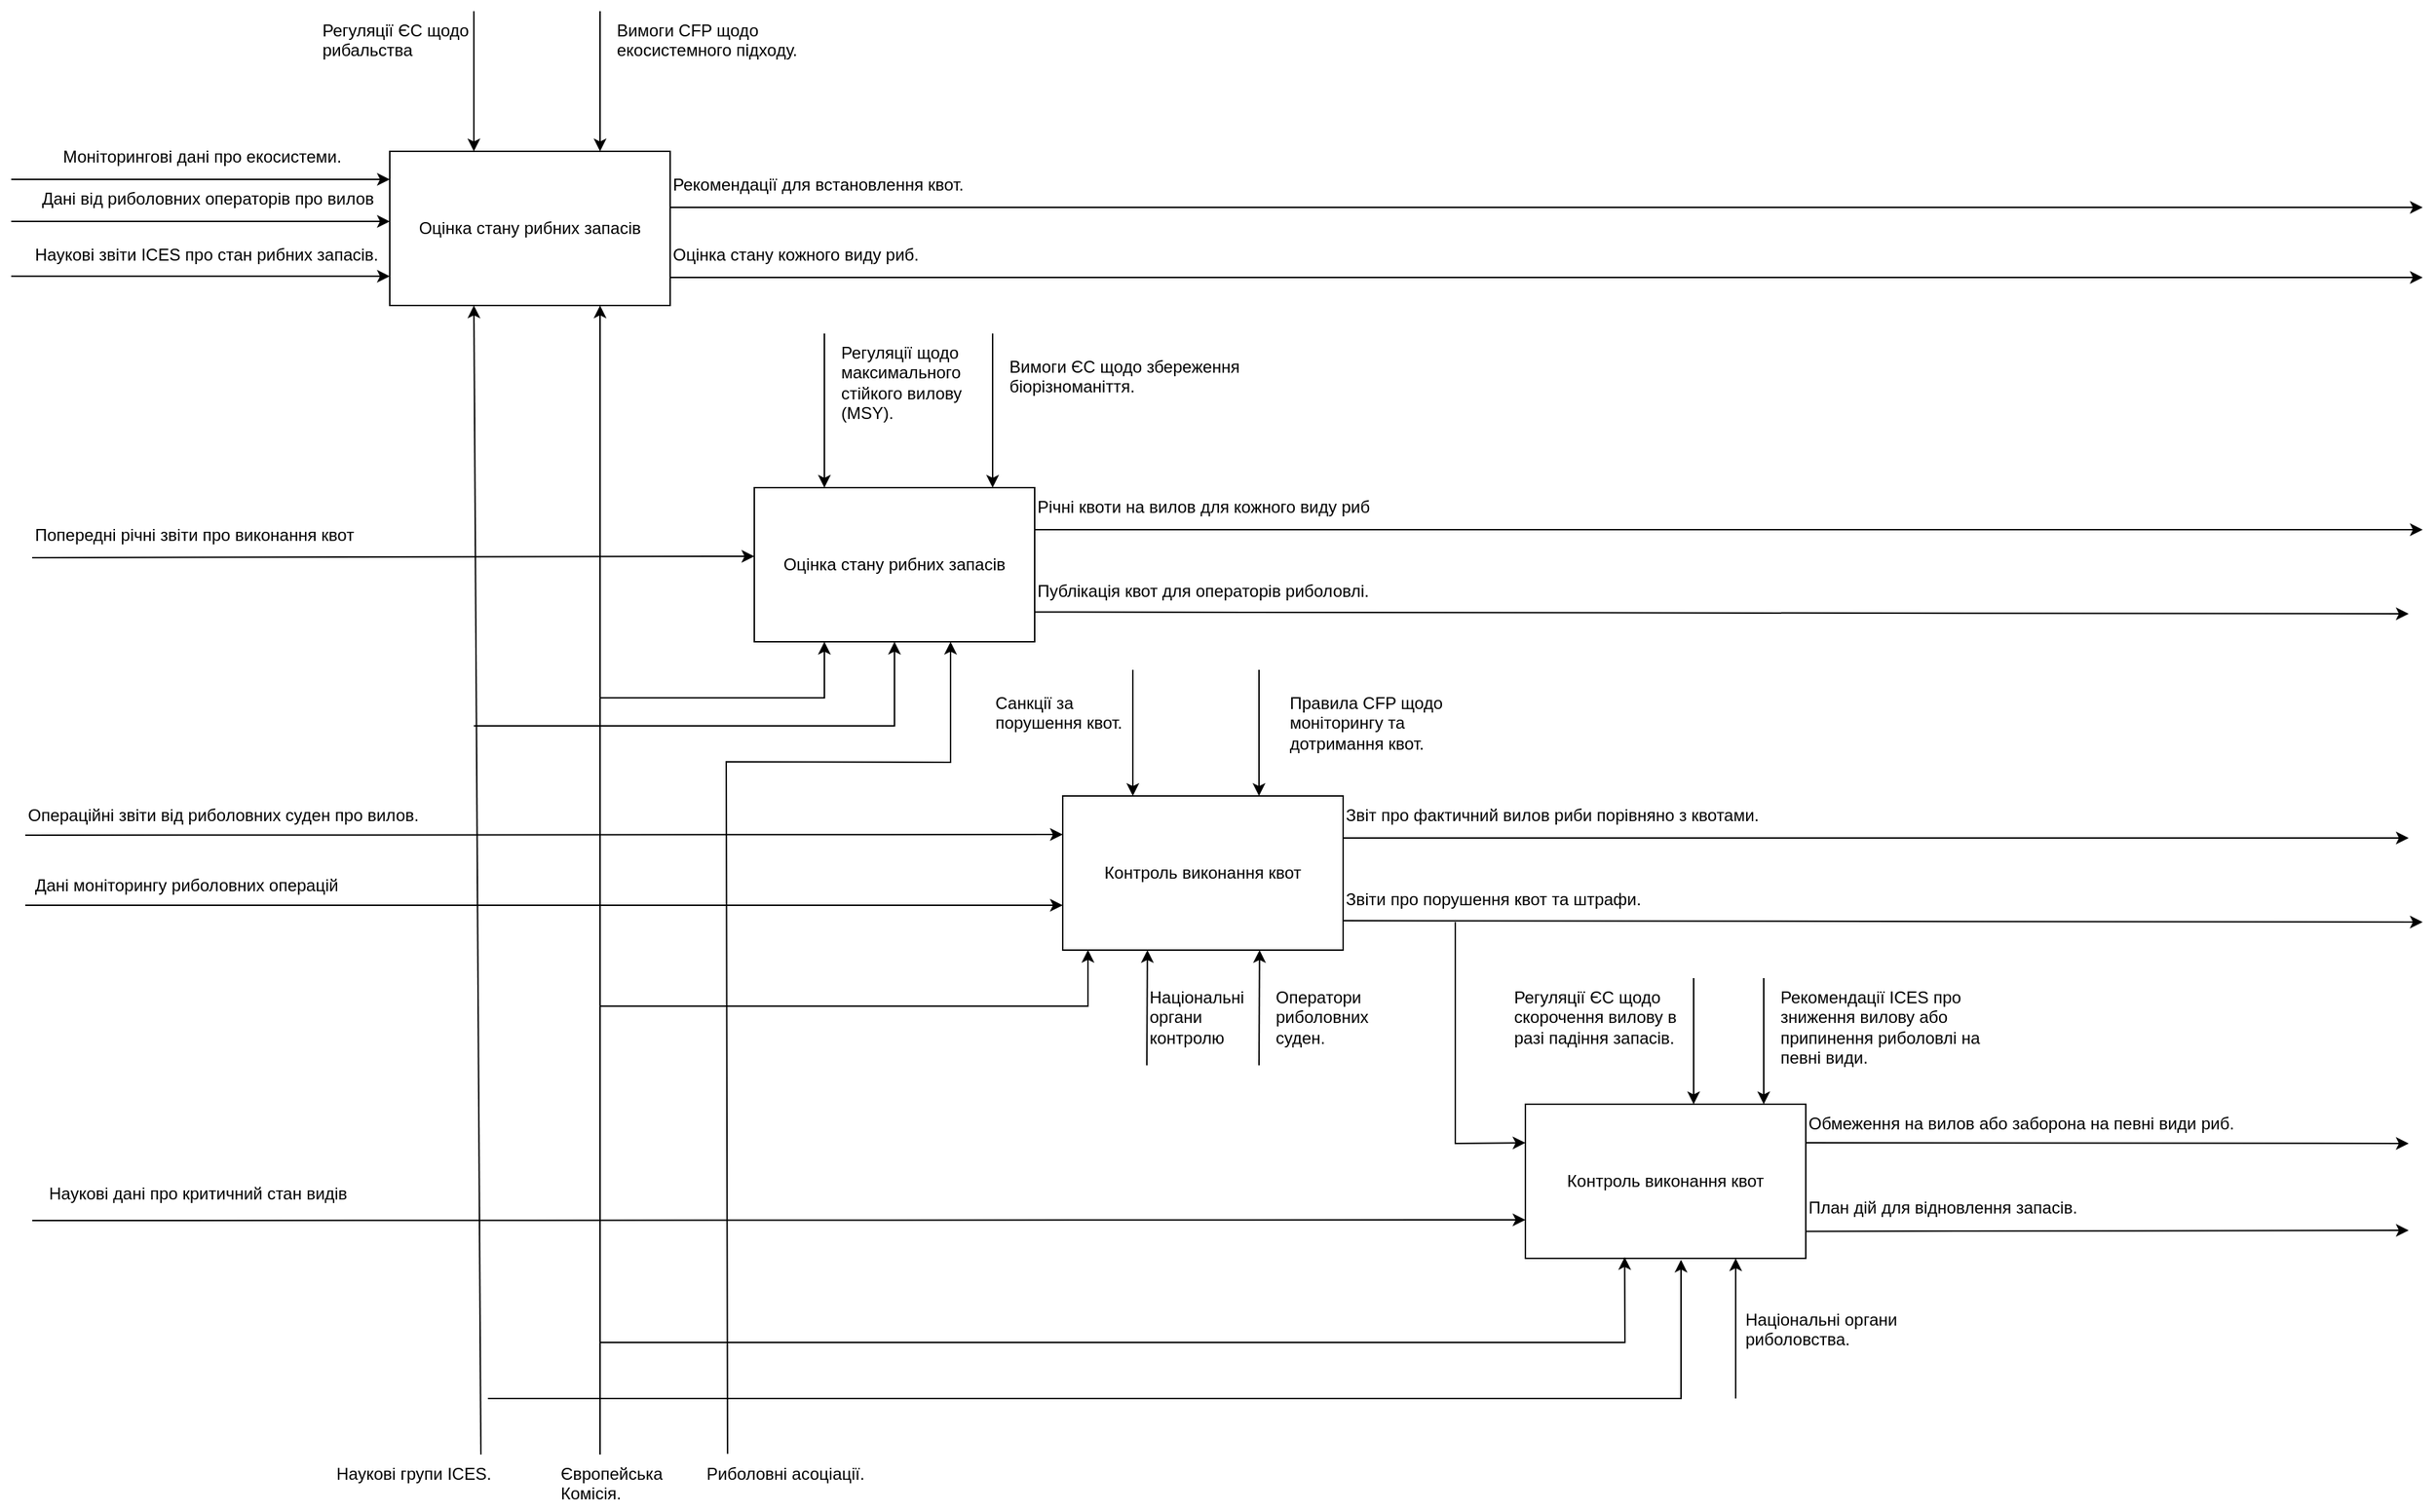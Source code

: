<mxfile version="24.7.17">
  <diagram name="Страница — 1" id="MCvj6oWAHscRe0fjEDmr">
    <mxGraphModel dx="3452" dy="1413" grid="1" gridSize="10" guides="1" tooltips="1" connect="1" arrows="1" fold="1" page="1" pageScale="1" pageWidth="827" pageHeight="1169" math="0" shadow="0">
      <root>
        <mxCell id="0" />
        <mxCell id="1" parent="0" />
        <mxCell id="kb4GdaJpfkRZCUJfxJcu-1" value="&lt;div&gt;&lt;div&gt;Оцінка стану рибних запасів&lt;/div&gt;&lt;/div&gt;" style="rounded=0;whiteSpace=wrap;html=1;" vertex="1" parent="1">
          <mxGeometry x="120" y="110" width="200" height="110" as="geometry" />
        </mxCell>
        <mxCell id="kb4GdaJpfkRZCUJfxJcu-2" value="" style="endArrow=classic;html=1;rounded=0;entryX=0;entryY=0.25;entryDx=0;entryDy=0;" edge="1" parent="1">
          <mxGeometry width="50" height="50" relative="1" as="geometry">
            <mxPoint x="-150" y="199.13" as="sourcePoint" />
            <mxPoint x="120" y="199.13" as="targetPoint" />
          </mxGeometry>
        </mxCell>
        <mxCell id="kb4GdaJpfkRZCUJfxJcu-3" value="" style="endArrow=classic;html=1;rounded=0;entryX=0;entryY=0.25;entryDx=0;entryDy=0;" edge="1" parent="1">
          <mxGeometry width="50" height="50" relative="1" as="geometry">
            <mxPoint x="-150" y="160" as="sourcePoint" />
            <mxPoint x="120" y="160" as="targetPoint" />
          </mxGeometry>
        </mxCell>
        <mxCell id="kb4GdaJpfkRZCUJfxJcu-4" value="" style="endArrow=classic;html=1;rounded=0;entryX=0;entryY=0.25;entryDx=0;entryDy=0;" edge="1" parent="1">
          <mxGeometry width="50" height="50" relative="1" as="geometry">
            <mxPoint x="-150" y="130" as="sourcePoint" />
            <mxPoint x="120" y="130" as="targetPoint" />
          </mxGeometry>
        </mxCell>
        <mxCell id="kb4GdaJpfkRZCUJfxJcu-5" value="Наукові звіти ICES про стан рибних запасів." style="text;whiteSpace=wrap;html=1;" vertex="1" parent="1">
          <mxGeometry x="-135" y="170" width="280" height="20" as="geometry" />
        </mxCell>
        <mxCell id="kb4GdaJpfkRZCUJfxJcu-7" value="Дані від риболовних операторів про вилов&amp;nbsp;&lt;div&gt;&lt;br&gt;&lt;/div&gt;" style="text;whiteSpace=wrap;html=1;" vertex="1" parent="1">
          <mxGeometry x="-130" y="130" width="260" height="20" as="geometry" />
        </mxCell>
        <mxCell id="kb4GdaJpfkRZCUJfxJcu-8" value="Моніторингові дані про екосистеми." style="text;whiteSpace=wrap;html=1;" vertex="1" parent="1">
          <mxGeometry x="-115" y="100" width="230" height="40" as="geometry" />
        </mxCell>
        <mxCell id="kb4GdaJpfkRZCUJfxJcu-10" value="" style="endArrow=classic;html=1;rounded=0;entryX=0.25;entryY=0;entryDx=0;entryDy=0;" edge="1" parent="1">
          <mxGeometry width="50" height="50" relative="1" as="geometry">
            <mxPoint x="180" y="10" as="sourcePoint" />
            <mxPoint x="180.0" y="110" as="targetPoint" />
          </mxGeometry>
        </mxCell>
        <mxCell id="kb4GdaJpfkRZCUJfxJcu-11" value="Регуляції ЄС щодо рибальства" style="text;whiteSpace=wrap;html=1;" vertex="1" parent="1">
          <mxGeometry x="70" y="10" width="130" height="40" as="geometry" />
        </mxCell>
        <mxCell id="kb4GdaJpfkRZCUJfxJcu-12" value="" style="endArrow=classic;html=1;rounded=0;entryX=0.25;entryY=0;entryDx=0;entryDy=0;" edge="1" parent="1">
          <mxGeometry width="50" height="50" relative="1" as="geometry">
            <mxPoint x="270" y="10" as="sourcePoint" />
            <mxPoint x="270" y="110" as="targetPoint" />
          </mxGeometry>
        </mxCell>
        <mxCell id="kb4GdaJpfkRZCUJfxJcu-14" value="Вимоги CFP щодо екосистемного підходу." style="text;whiteSpace=wrap;html=1;" vertex="1" parent="1">
          <mxGeometry x="280" y="10" width="150" height="40" as="geometry" />
        </mxCell>
        <mxCell id="kb4GdaJpfkRZCUJfxJcu-18" value="Оцінка стану кожного виду риб." style="text;whiteSpace=wrap;html=1;" vertex="1" parent="1">
          <mxGeometry x="320" y="170" width="180" height="40" as="geometry" />
        </mxCell>
        <mxCell id="kb4GdaJpfkRZCUJfxJcu-19" value="Рекомендації для встановлення квот." style="text;whiteSpace=wrap;html=1;" vertex="1" parent="1">
          <mxGeometry x="320" y="120" width="240" height="40" as="geometry" />
        </mxCell>
        <mxCell id="kb4GdaJpfkRZCUJfxJcu-20" value="" style="endArrow=classic;html=1;rounded=0;entryX=0.25;entryY=0;entryDx=0;entryDy=0;exitX=0.75;exitY=0;exitDx=0;exitDy=0;" edge="1" parent="1" source="kb4GdaJpfkRZCUJfxJcu-22">
          <mxGeometry width="50" height="50" relative="1" as="geometry">
            <mxPoint x="180" y="1024.174" as="sourcePoint" />
            <mxPoint x="180" y="220" as="targetPoint" />
          </mxGeometry>
        </mxCell>
        <mxCell id="kb4GdaJpfkRZCUJfxJcu-21" value="" style="endArrow=classic;html=1;rounded=0;entryX=0.25;entryY=0;entryDx=0;entryDy=0;" edge="1" parent="1">
          <mxGeometry width="50" height="50" relative="1" as="geometry">
            <mxPoint x="270" y="1040" as="sourcePoint" />
            <mxPoint x="270" y="220" as="targetPoint" />
          </mxGeometry>
        </mxCell>
        <mxCell id="kb4GdaJpfkRZCUJfxJcu-22" value="Наукові групи ICES." style="text;whiteSpace=wrap;html=1;" vertex="1" parent="1">
          <mxGeometry x="80" y="1040" width="140" height="40" as="geometry" />
        </mxCell>
        <mxCell id="kb4GdaJpfkRZCUJfxJcu-23" value="Європейська Комісія." style="text;whiteSpace=wrap;html=1;" vertex="1" parent="1">
          <mxGeometry x="240" y="1040" width="90" height="40" as="geometry" />
        </mxCell>
        <mxCell id="kb4GdaJpfkRZCUJfxJcu-24" value="&lt;div&gt;&lt;div&gt;Оцінка стану рибних запасів&lt;/div&gt;&lt;/div&gt;" style="rounded=0;whiteSpace=wrap;html=1;" vertex="1" parent="1">
          <mxGeometry x="380" y="350" width="200" height="110" as="geometry" />
        </mxCell>
        <mxCell id="kb4GdaJpfkRZCUJfxJcu-29" value="" style="endArrow=classic;html=1;rounded=0;exitX=0;exitY=0.75;exitDx=0;exitDy=0;" edge="1" parent="1" source="kb4GdaJpfkRZCUJfxJcu-30">
          <mxGeometry width="50" height="50" relative="1" as="geometry">
            <mxPoint x="290" y="400" as="sourcePoint" />
            <mxPoint x="380" y="399" as="targetPoint" />
          </mxGeometry>
        </mxCell>
        <mxCell id="kb4GdaJpfkRZCUJfxJcu-30" value="Попередні річні звіти про виконання квот" style="text;whiteSpace=wrap;html=1;" vertex="1" parent="1">
          <mxGeometry x="-135" y="370" width="260" height="40" as="geometry" />
        </mxCell>
        <mxCell id="kb4GdaJpfkRZCUJfxJcu-31" value="" style="endArrow=classic;html=1;rounded=0;exitX=1;exitY=0.25;exitDx=0;exitDy=0;" edge="1" parent="1">
          <mxGeometry width="50" height="50" relative="1" as="geometry">
            <mxPoint x="320" y="150" as="sourcePoint" />
            <mxPoint x="1570" y="150" as="targetPoint" />
          </mxGeometry>
        </mxCell>
        <mxCell id="kb4GdaJpfkRZCUJfxJcu-33" value="" style="endArrow=classic;html=1;rounded=0;entryX=0.25;entryY=0;entryDx=0;entryDy=0;" edge="1" parent="1" target="kb4GdaJpfkRZCUJfxJcu-24">
          <mxGeometry width="50" height="50" relative="1" as="geometry">
            <mxPoint x="430" y="240" as="sourcePoint" />
            <mxPoint x="560" y="320" as="targetPoint" />
          </mxGeometry>
        </mxCell>
        <mxCell id="kb4GdaJpfkRZCUJfxJcu-34" value="Регуляції щодо максимального стійкого вилову (MSY)." style="text;whiteSpace=wrap;html=1;" vertex="1" parent="1">
          <mxGeometry x="440" y="240" width="100" height="40" as="geometry" />
        </mxCell>
        <mxCell id="kb4GdaJpfkRZCUJfxJcu-35" value="Вимоги ЄС щодо збереження біорізноманіття." style="text;whiteSpace=wrap;html=1;" vertex="1" parent="1">
          <mxGeometry x="560" y="250" width="170" height="40" as="geometry" />
        </mxCell>
        <mxCell id="kb4GdaJpfkRZCUJfxJcu-36" value="" style="endArrow=classic;html=1;rounded=0;entryX=0.25;entryY=0;entryDx=0;entryDy=0;" edge="1" parent="1">
          <mxGeometry width="50" height="50" relative="1" as="geometry">
            <mxPoint x="550" y="240" as="sourcePoint" />
            <mxPoint x="550" y="350" as="targetPoint" />
          </mxGeometry>
        </mxCell>
        <mxCell id="kb4GdaJpfkRZCUJfxJcu-38" value="" style="endArrow=classic;html=1;rounded=0;entryX=0.25;entryY=1;entryDx=0;entryDy=0;" edge="1" parent="1" target="kb4GdaJpfkRZCUJfxJcu-24">
          <mxGeometry width="50" height="50" relative="1" as="geometry">
            <mxPoint x="270" y="500" as="sourcePoint" />
            <mxPoint x="480" y="570" as="targetPoint" />
            <Array as="points">
              <mxPoint x="350" y="500" />
              <mxPoint x="430" y="500" />
            </Array>
          </mxGeometry>
        </mxCell>
        <mxCell id="kb4GdaJpfkRZCUJfxJcu-41" value="Риболовні асоціації." style="text;whiteSpace=wrap;html=1;" vertex="1" parent="1">
          <mxGeometry x="344" y="1040" width="140" height="40" as="geometry" />
        </mxCell>
        <mxCell id="kb4GdaJpfkRZCUJfxJcu-45" value="" style="endArrow=classic;html=1;rounded=0;exitX=0;exitY=0.75;exitDx=0;exitDy=0;" edge="1" parent="1" source="kb4GdaJpfkRZCUJfxJcu-18">
          <mxGeometry width="50" height="50" relative="1" as="geometry">
            <mxPoint x="590" y="430" as="sourcePoint" />
            <mxPoint x="1570" y="200" as="targetPoint" />
          </mxGeometry>
        </mxCell>
        <mxCell id="kb4GdaJpfkRZCUJfxJcu-47" value="Річні квоти на вилов для кожного виду риб" style="text;whiteSpace=wrap;html=1;" vertex="1" parent="1">
          <mxGeometry x="580" y="350" width="270" height="40" as="geometry" />
        </mxCell>
        <mxCell id="kb4GdaJpfkRZCUJfxJcu-48" value="Публікація квот для операторів риболовлі." style="text;whiteSpace=wrap;html=1;" vertex="1" parent="1">
          <mxGeometry x="580" y="410" width="270" height="40" as="geometry" />
        </mxCell>
        <mxCell id="kb4GdaJpfkRZCUJfxJcu-50" value="" style="endArrow=classic;html=1;rounded=0;exitX=1;exitY=0.5;exitDx=0;exitDy=0;" edge="1" parent="1">
          <mxGeometry width="50" height="50" relative="1" as="geometry">
            <mxPoint x="580" y="380" as="sourcePoint" />
            <mxPoint x="1570" y="380" as="targetPoint" />
          </mxGeometry>
        </mxCell>
        <mxCell id="kb4GdaJpfkRZCUJfxJcu-52" value="" style="endArrow=classic;html=1;rounded=0;exitX=1.002;exitY=0.807;exitDx=0;exitDy=0;exitPerimeter=0;" edge="1" parent="1" source="kb4GdaJpfkRZCUJfxJcu-24">
          <mxGeometry width="50" height="50" relative="1" as="geometry">
            <mxPoint x="430" y="510" as="sourcePoint" />
            <mxPoint x="1560" y="440" as="targetPoint" />
          </mxGeometry>
        </mxCell>
        <mxCell id="kb4GdaJpfkRZCUJfxJcu-55" value="" style="endArrow=classic;html=1;rounded=0;exitX=0.121;exitY=-0.012;exitDx=0;exitDy=0;exitPerimeter=0;" edge="1" parent="1" source="kb4GdaJpfkRZCUJfxJcu-41">
          <mxGeometry width="50" height="50" relative="1" as="geometry">
            <mxPoint x="361" y="1005" as="sourcePoint" />
            <mxPoint x="520" y="460" as="targetPoint" />
            <Array as="points">
              <mxPoint x="360" y="545.68" />
              <mxPoint x="520" y="546" />
              <mxPoint x="520" y="490" />
            </Array>
          </mxGeometry>
        </mxCell>
        <mxCell id="kb4GdaJpfkRZCUJfxJcu-57" value="&lt;div&gt;&lt;div&gt;Контроль виконання квот&lt;/div&gt;&lt;/div&gt;" style="rounded=0;whiteSpace=wrap;html=1;" vertex="1" parent="1">
          <mxGeometry x="600" y="570" width="200" height="110" as="geometry" />
        </mxCell>
        <mxCell id="kb4GdaJpfkRZCUJfxJcu-58" value="" style="endArrow=classic;html=1;rounded=0;entryX=0;entryY=0.25;entryDx=0;entryDy=0;" edge="1" parent="1" target="kb4GdaJpfkRZCUJfxJcu-57">
          <mxGeometry width="50" height="50" relative="1" as="geometry">
            <mxPoint x="-140" y="598" as="sourcePoint" />
            <mxPoint x="530" y="610" as="targetPoint" />
          </mxGeometry>
        </mxCell>
        <mxCell id="kb4GdaJpfkRZCUJfxJcu-59" value="" style="endArrow=classic;html=1;rounded=0;entryX=0;entryY=0.25;entryDx=0;entryDy=0;" edge="1" parent="1">
          <mxGeometry width="50" height="50" relative="1" as="geometry">
            <mxPoint x="-140" y="648" as="sourcePoint" />
            <mxPoint x="600" y="648" as="targetPoint" />
          </mxGeometry>
        </mxCell>
        <mxCell id="kb4GdaJpfkRZCUJfxJcu-60" value="Операційні звіти від риболовних суден про вилов." style="text;whiteSpace=wrap;html=1;" vertex="1" parent="1">
          <mxGeometry x="-140" y="570" width="310" height="40" as="geometry" />
        </mxCell>
        <mxCell id="kb4GdaJpfkRZCUJfxJcu-61" value="Дані моніторингу риболовних операцій" style="text;whiteSpace=wrap;html=1;" vertex="1" parent="1">
          <mxGeometry x="-135" y="620" width="250" height="40" as="geometry" />
        </mxCell>
        <mxCell id="kb4GdaJpfkRZCUJfxJcu-63" value="" style="endArrow=classic;html=1;rounded=0;entryX=0.5;entryY=1;entryDx=0;entryDy=0;" edge="1" parent="1" target="kb4GdaJpfkRZCUJfxJcu-24">
          <mxGeometry width="50" height="50" relative="1" as="geometry">
            <mxPoint x="180" y="520" as="sourcePoint" />
            <mxPoint x="480" y="460" as="targetPoint" />
            <Array as="points">
              <mxPoint x="480" y="520" />
            </Array>
          </mxGeometry>
        </mxCell>
        <mxCell id="kb4GdaJpfkRZCUJfxJcu-65" value="" style="endArrow=classic;html=1;rounded=0;entryX=0.25;entryY=0;entryDx=0;entryDy=0;" edge="1" parent="1" target="kb4GdaJpfkRZCUJfxJcu-57">
          <mxGeometry width="50" height="50" relative="1" as="geometry">
            <mxPoint x="650" y="480" as="sourcePoint" />
            <mxPoint x="530" y="480" as="targetPoint" />
          </mxGeometry>
        </mxCell>
        <mxCell id="kb4GdaJpfkRZCUJfxJcu-66" value="Правила CFP щодо моніторингу та дотримання квот." style="text;whiteSpace=wrap;html=1;" vertex="1" parent="1">
          <mxGeometry x="760" y="490" width="140" height="40" as="geometry" />
        </mxCell>
        <mxCell id="kb4GdaJpfkRZCUJfxJcu-67" value="Санкції за порушення квот." style="text;whiteSpace=wrap;html=1;" vertex="1" parent="1">
          <mxGeometry x="550" y="490" width="110" height="40" as="geometry" />
        </mxCell>
        <mxCell id="kb4GdaJpfkRZCUJfxJcu-68" value="" style="endArrow=classic;html=1;rounded=0;entryX=0.25;entryY=0;entryDx=0;entryDy=0;" edge="1" parent="1">
          <mxGeometry width="50" height="50" relative="1" as="geometry">
            <mxPoint x="740" y="480" as="sourcePoint" />
            <mxPoint x="740" y="570" as="targetPoint" />
          </mxGeometry>
        </mxCell>
        <mxCell id="kb4GdaJpfkRZCUJfxJcu-73" value="Звіт про фактичний вилов риби порівняно з квотами." style="text;whiteSpace=wrap;html=1;" vertex="1" parent="1">
          <mxGeometry x="800" y="570" width="320" height="40" as="geometry" />
        </mxCell>
        <mxCell id="kb4GdaJpfkRZCUJfxJcu-74" value="Звіти про порушення квот та штрафи." style="text;whiteSpace=wrap;html=1;" vertex="1" parent="1">
          <mxGeometry x="800" y="630" width="270" height="40" as="geometry" />
        </mxCell>
        <mxCell id="kb4GdaJpfkRZCUJfxJcu-75" value="" style="endArrow=classic;html=1;rounded=0;exitX=1;exitY=0.5;exitDx=0;exitDy=0;" edge="1" parent="1">
          <mxGeometry width="50" height="50" relative="1" as="geometry">
            <mxPoint x="800" y="600" as="sourcePoint" />
            <mxPoint x="1560" y="600" as="targetPoint" />
          </mxGeometry>
        </mxCell>
        <mxCell id="kb4GdaJpfkRZCUJfxJcu-76" value="" style="endArrow=classic;html=1;rounded=0;exitX=1.002;exitY=0.807;exitDx=0;exitDy=0;exitPerimeter=0;" edge="1" parent="1">
          <mxGeometry width="50" height="50" relative="1" as="geometry">
            <mxPoint x="800" y="659" as="sourcePoint" />
            <mxPoint x="1570" y="660" as="targetPoint" />
          </mxGeometry>
        </mxCell>
        <mxCell id="kb4GdaJpfkRZCUJfxJcu-77" value="" style="endArrow=classic;html=1;rounded=0;entryX=0.09;entryY=0.999;entryDx=0;entryDy=0;entryPerimeter=0;" edge="1" parent="1" target="kb4GdaJpfkRZCUJfxJcu-57">
          <mxGeometry width="50" height="50" relative="1" as="geometry">
            <mxPoint x="270" y="720" as="sourcePoint" />
            <mxPoint x="618.6" y="710.0" as="targetPoint" />
            <Array as="points">
              <mxPoint x="618" y="720" />
            </Array>
          </mxGeometry>
        </mxCell>
        <mxCell id="kb4GdaJpfkRZCUJfxJcu-79" value="Національні органи контролю" style="text;whiteSpace=wrap;html=1;" vertex="1" parent="1">
          <mxGeometry x="660" y="700" width="80" height="40" as="geometry" />
        </mxCell>
        <mxCell id="kb4GdaJpfkRZCUJfxJcu-80" value="Оператори риболовних суден." style="text;whiteSpace=wrap;html=1;" vertex="1" parent="1">
          <mxGeometry x="750" y="700" width="90" height="40" as="geometry" />
        </mxCell>
        <mxCell id="kb4GdaJpfkRZCUJfxJcu-81" value="" style="endArrow=classic;html=1;rounded=0;entryX=0.467;entryY=0.98;entryDx=0;entryDy=0;entryPerimeter=0;" edge="1" parent="1">
          <mxGeometry width="50" height="50" relative="1" as="geometry">
            <mxPoint x="660" y="762.2" as="sourcePoint" />
            <mxPoint x="660.4" y="680.0" as="targetPoint" />
          </mxGeometry>
        </mxCell>
        <mxCell id="kb4GdaJpfkRZCUJfxJcu-82" value="" style="endArrow=classic;html=1;rounded=0;entryX=0.467;entryY=0.98;entryDx=0;entryDy=0;entryPerimeter=0;" edge="1" parent="1">
          <mxGeometry width="50" height="50" relative="1" as="geometry">
            <mxPoint x="740" y="762.2" as="sourcePoint" />
            <mxPoint x="740.4" y="680.0" as="targetPoint" />
          </mxGeometry>
        </mxCell>
        <mxCell id="kb4GdaJpfkRZCUJfxJcu-84" value="&lt;div&gt;&lt;div&gt;Контроль виконання квот&lt;/div&gt;&lt;/div&gt;" style="rounded=0;whiteSpace=wrap;html=1;" vertex="1" parent="1">
          <mxGeometry x="930" y="790" width="200" height="110" as="geometry" />
        </mxCell>
        <mxCell id="kb4GdaJpfkRZCUJfxJcu-85" value="" style="endArrow=classic;html=1;rounded=0;entryX=0;entryY=0.25;entryDx=0;entryDy=0;" edge="1" parent="1" target="kb4GdaJpfkRZCUJfxJcu-84">
          <mxGeometry width="50" height="50" relative="1" as="geometry">
            <mxPoint x="880" y="660" as="sourcePoint" />
            <mxPoint x="830" y="730" as="targetPoint" />
            <Array as="points">
              <mxPoint x="880" y="818" />
            </Array>
          </mxGeometry>
        </mxCell>
        <mxCell id="kb4GdaJpfkRZCUJfxJcu-86" value="Наукові дані про критичний стан видів" style="text;whiteSpace=wrap;html=1;" vertex="1" parent="1">
          <mxGeometry x="-125" y="840" width="250" height="40" as="geometry" />
        </mxCell>
        <mxCell id="kb4GdaJpfkRZCUJfxJcu-87" value="" style="endArrow=classic;html=1;rounded=0;entryX=0;entryY=0.75;entryDx=0;entryDy=0;" edge="1" parent="1" target="kb4GdaJpfkRZCUJfxJcu-84">
          <mxGeometry width="50" height="50" relative="1" as="geometry">
            <mxPoint x="-135" y="873" as="sourcePoint" />
            <mxPoint x="605" y="868" as="targetPoint" />
          </mxGeometry>
        </mxCell>
        <mxCell id="kb4GdaJpfkRZCUJfxJcu-90" value="Регуляції ЄС щодо скорочення вилову в разі падіння запасів." style="text;whiteSpace=wrap;html=1;" vertex="1" parent="1">
          <mxGeometry x="920" y="700" width="120" height="40" as="geometry" />
        </mxCell>
        <mxCell id="kb4GdaJpfkRZCUJfxJcu-91" value="Рекомендації ICES про зниження вилову або припинення риболовлі на певні види." style="text;whiteSpace=wrap;html=1;" vertex="1" parent="1">
          <mxGeometry x="1110" y="700" width="170" height="40" as="geometry" />
        </mxCell>
        <mxCell id="kb4GdaJpfkRZCUJfxJcu-95" value="" style="endArrow=classic;html=1;rounded=0;entryX=0.6;entryY=0;entryDx=0;entryDy=0;entryPerimeter=0;" edge="1" parent="1" target="kb4GdaJpfkRZCUJfxJcu-84">
          <mxGeometry width="50" height="50" relative="1" as="geometry">
            <mxPoint x="1050" y="700" as="sourcePoint" />
            <mxPoint x="1050" y="800" as="targetPoint" />
          </mxGeometry>
        </mxCell>
        <mxCell id="kb4GdaJpfkRZCUJfxJcu-96" value="" style="endArrow=classic;html=1;rounded=0;entryX=0.6;entryY=0;entryDx=0;entryDy=0;entryPerimeter=0;" edge="1" parent="1">
          <mxGeometry width="50" height="50" relative="1" as="geometry">
            <mxPoint x="1100" y="700" as="sourcePoint" />
            <mxPoint x="1100" y="790" as="targetPoint" />
          </mxGeometry>
        </mxCell>
        <mxCell id="kb4GdaJpfkRZCUJfxJcu-97" value="" style="endArrow=classic;html=1;rounded=0;exitX=1;exitY=0.25;exitDx=0;exitDy=0;" edge="1" parent="1" source="kb4GdaJpfkRZCUJfxJcu-84">
          <mxGeometry width="50" height="50" relative="1" as="geometry">
            <mxPoint x="1150" y="900" as="sourcePoint" />
            <mxPoint x="1560" y="818" as="targetPoint" />
          </mxGeometry>
        </mxCell>
        <mxCell id="kb4GdaJpfkRZCUJfxJcu-98" value="Обмеження на вилов або заборона на певні види риб." style="text;whiteSpace=wrap;html=1;" vertex="1" parent="1">
          <mxGeometry x="1130" y="790" width="340" height="40" as="geometry" />
        </mxCell>
        <mxCell id="kb4GdaJpfkRZCUJfxJcu-99" value="План дій для відновлення запасів." style="text;whiteSpace=wrap;html=1;" vertex="1" parent="1">
          <mxGeometry x="1130" y="850" width="230" height="40" as="geometry" />
        </mxCell>
        <mxCell id="kb4GdaJpfkRZCUJfxJcu-101" value="" style="endArrow=classic;html=1;rounded=0;exitX=0.999;exitY=0.825;exitDx=0;exitDy=0;exitPerimeter=0;" edge="1" parent="1" source="kb4GdaJpfkRZCUJfxJcu-84">
          <mxGeometry width="50" height="50" relative="1" as="geometry">
            <mxPoint x="1210" y="900" as="sourcePoint" />
            <mxPoint x="1560" y="880" as="targetPoint" />
          </mxGeometry>
        </mxCell>
        <mxCell id="kb4GdaJpfkRZCUJfxJcu-102" value="" style="endArrow=classic;html=1;rounded=0;entryX=0.354;entryY=0.992;entryDx=0;entryDy=0;entryPerimeter=0;" edge="1" parent="1" target="kb4GdaJpfkRZCUJfxJcu-84">
          <mxGeometry width="50" height="50" relative="1" as="geometry">
            <mxPoint x="270" y="960" as="sourcePoint" />
            <mxPoint x="1000" y="960" as="targetPoint" />
            <Array as="points">
              <mxPoint x="1001" y="960" />
            </Array>
          </mxGeometry>
        </mxCell>
        <mxCell id="kb4GdaJpfkRZCUJfxJcu-103" value="" style="endArrow=classic;html=1;rounded=0;entryX=0.555;entryY=1.009;entryDx=0;entryDy=0;entryPerimeter=0;" edge="1" parent="1" target="kb4GdaJpfkRZCUJfxJcu-84">
          <mxGeometry width="50" height="50" relative="1" as="geometry">
            <mxPoint x="190" y="1000" as="sourcePoint" />
            <mxPoint x="770" y="850" as="targetPoint" />
            <Array as="points">
              <mxPoint x="1041" y="1000" />
            </Array>
          </mxGeometry>
        </mxCell>
        <mxCell id="kb4GdaJpfkRZCUJfxJcu-105" value="Національні органи риболовства." style="text;whiteSpace=wrap;html=1;" vertex="1" parent="1">
          <mxGeometry x="1085" y="930" width="125" height="40" as="geometry" />
        </mxCell>
        <mxCell id="kb4GdaJpfkRZCUJfxJcu-106" value="" style="endArrow=classic;html=1;rounded=0;entryX=0.75;entryY=1;entryDx=0;entryDy=0;" edge="1" parent="1" target="kb4GdaJpfkRZCUJfxJcu-84">
          <mxGeometry width="50" height="50" relative="1" as="geometry">
            <mxPoint x="1080" y="1000" as="sourcePoint" />
            <mxPoint x="1100" y="920" as="targetPoint" />
          </mxGeometry>
        </mxCell>
      </root>
    </mxGraphModel>
  </diagram>
</mxfile>
